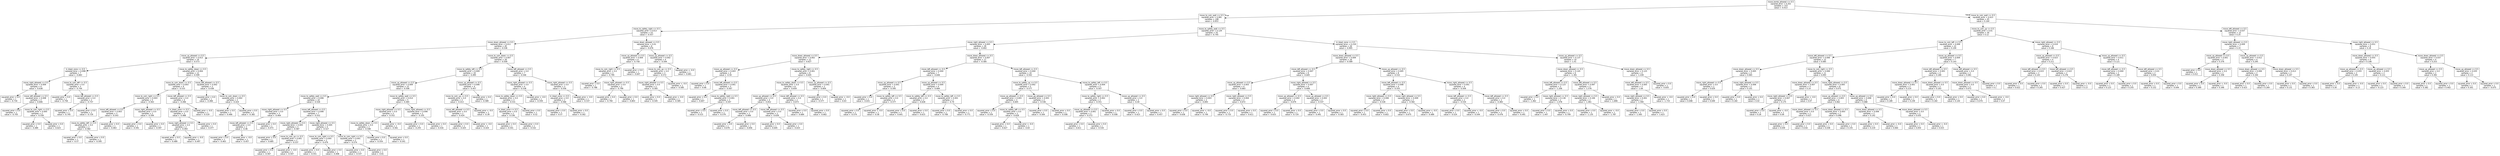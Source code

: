 digraph Tree {
node [shape=box, fontname="helvetica"] ;
edge [fontname="helvetica"] ;
0 [label="move_bomb_allowed <= 0.5\nsquared_error = 0.202\nsamples = 153\nvalue = -0.413"] ;
1 [label="move_to_coin_wait <= 0.5\nsquared_error = 0.081\nsamples = 108\nvalue = -0.653"] ;
0 -> 1 [labeldistance=2.5, labelangle=45, headlabel="True"] ;
2 [label="move_to_safety_right <= 0.5\nsquared_error = 0.013\nsamples = 53\nvalue = -0.557"] ;
1 -> 2 ;
3 [label="move_down_allowed <= 0.5\nsquared_error = 0.011\nsamples = 45\nvalue = -0.536"] ;
2 -> 3 ;
4 [label="move_up_allowed <= 0.5\nsquared_error = 0.013\nsamples = 19\nvalue = -0.573"] ;
3 -> 4 ;
5 [label="in_blast_zone <= 0.5\nsquared_error = 0.008\nsamples = 7\nvalue = -0.683"] ;
4 -> 5 ;
6 [label="move_right_allowed <= 0.5\nsquared_error = 0.009\nsamples = 4\nvalue = -0.638"] ;
5 -> 6 ;
7 [label="squared_error = 0.0\nsamples = 1\nvalue = -0.734"] ;
6 -> 7 ;
8 [label="move_left_allowed <= 0.5\nsquared_error = 0.008\nsamples = 3\nvalue = -0.606"] ;
6 -> 8 ;
9 [label="squared_error = 0.0\nsamples = 1\nvalue = -0.705"] ;
8 -> 9 ;
10 [label="move_to_coin_right <= 0.5\nsquared_error = 0.005\nsamples = 2\nvalue = -0.556"] ;
8 -> 10 ;
11 [label="squared_error = 0.0\nsamples = 1\nvalue = -0.489"] ;
10 -> 11 ;
12 [label="squared_error = 0.0\nsamples = 1\nvalue = -0.623"] ;
10 -> 12 ;
13 [label="move_to_coin_left <= 0.5\nsquared_error = 0.0\nsamples = 3\nvalue = -0.744"] ;
5 -> 13 ;
14 [label="squared_error = 0.0\nsamples = 1\nvalue = -0.758"] ;
13 -> 14 ;
15 [label="move_left_allowed <= 0.5\nsquared_error = 0.0\nsamples = 2\nvalue = -0.737"] ;
13 -> 15 ;
16 [label="squared_error = 0.0\nsamples = 1\nvalue = -0.745"] ;
15 -> 16 ;
17 [label="squared_error = 0.0\nsamples = 1\nvalue = -0.729"] ;
15 -> 17 ;
18 [label="move_to_safety_down <= 0.5\nsquared_error = 0.004\nsamples = 12\nvalue = -0.509"] ;
4 -> 18 ;
19 [label="move_to_coin_down <= 0.5\nsquared_error = 0.003\nsamples = 9\nvalue = -0.533"] ;
18 -> 19 ;
20 [label="move_to_coin_right <= 0.5\nsquared_error = 0.003\nsamples = 5\nvalue = -0.563"] ;
19 -> 20 ;
21 [label="move_left_allowed <= 0.5\nsquared_error = 0.003\nsamples = 3\nvalue = -0.543"] ;
20 -> 21 ;
22 [label="move_to_safety_left <= 0.5\nsquared_error = 0.0\nsamples = 2\nvalue = -0.582"] ;
21 -> 22 ;
23 [label="squared_error = 0.0\nsamples = 1\nvalue = -0.57"] ;
22 -> 23 ;
24 [label="squared_error = 0.0\nsamples = 1\nvalue = -0.595"] ;
22 -> 24 ;
25 [label="squared_error = 0.0\nsamples = 1\nvalue = -0.463"] ;
21 -> 25 ;
26 [label="move_right_allowed <= 0.5\nsquared_error = 0.0\nsamples = 2\nvalue = -0.594"] ;
20 -> 26 ;
27 [label="squared_error = 0.0\nsamples = 1\nvalue = -0.591"] ;
26 -> 27 ;
28 [label="squared_error = 0.0\nsamples = 1\nvalue = -0.597"] ;
26 -> 28 ;
29 [label="move_left_allowed <= 0.5\nsquared_error = 0.0\nsamples = 4\nvalue = -0.496"] ;
19 -> 29 ;
30 [label="in_blast_zone <= 0.5\nsquared_error = 0.0\nsamples = 3\nvalue = -0.488"] ;
29 -> 30 ;
31 [label="move_right_allowed <= 0.5\nsquared_error = 0.0\nsamples = 2\nvalue = -0.493"] ;
30 -> 31 ;
32 [label="squared_error = 0.0\nsamples = 1\nvalue = -0.489"] ;
31 -> 32 ;
33 [label="squared_error = -0.0\nsamples = 1\nvalue = -0.497"] ;
31 -> 33 ;
34 [label="squared_error = 0.0\nsamples = 1\nvalue = -0.477"] ;
30 -> 34 ;
35 [label="squared_error = -0.0\nsamples = 1\nvalue = -0.519"] ;
29 -> 35 ;
36 [label="move_left_allowed <= 0.5\nsquared_error = 0.002\nsamples = 3\nvalue = -0.438"] ;
18 -> 36 ;
37 [label="squared_error = 0.0\nsamples = 1\nvalue = -0.466"] ;
36 -> 37 ;
38 [label="move_to_coin_down <= 0.5\nsquared_error = 0.002\nsamples = 2\nvalue = -0.424"] ;
36 -> 38 ;
39 [label="squared_error = 0.0\nsamples = 1\nvalue = -0.466"] ;
38 -> 39 ;
40 [label="squared_error = 0.0\nsamples = 1\nvalue = -0.382"] ;
38 -> 40 ;
41 [label="move_to_coin_down <= 0.5\nsquared_error = 0.007\nsamples = 26\nvalue = -0.509"] ;
3 -> 41 ;
42 [label="move_to_safety_left <= 0.5\nsquared_error = 0.009\nsamples = 19\nvalue = -0.495"] ;
41 -> 42 ;
43 [label="move_up_allowed <= 0.5\nsquared_error = 0.009\nsamples = 15\nvalue = -0.506"] ;
42 -> 43 ;
44 [label="move_to_safety_wait <= 0.5\nsquared_error = 0.006\nsamples = 10\nvalue = -0.526"] ;
43 -> 44 ;
45 [label="move_right_allowed <= 0.5\nsquared_error = 0.0\nsamples = 3\nvalue = -0.464"] ;
44 -> 45 ;
46 [label="move_left_allowed <= 0.5\nsquared_error = 0.0\nsamples = 2\nvalue = -0.46"] ;
45 -> 46 ;
47 [label="squared_error = 0.0\nsamples = 1\nvalue = -0.463"] ;
46 -> 47 ;
48 [label="squared_error = -0.0\nsamples = 1\nvalue = -0.457"] ;
46 -> 48 ;
49 [label="squared_error = 0.0\nsamples = 1\nvalue = -0.473"] ;
45 -> 49 ;
50 [label="move_left_allowed <= 0.5\nsquared_error = 0.006\nsamples = 7\nvalue = -0.552"] ;
44 -> 50 ;
51 [label="move_right_allowed <= 0.5\nsquared_error = 0.005\nsamples = 3\nvalue = -0.587"] ;
50 -> 51 ;
52 [label="squared_error = 0.0\nsamples = 1\nvalue = -0.685"] ;
51 -> 52 ;
53 [label="move_to_coin_up <= 0.5\nsquared_error = 0.001\nsamples = 2\nvalue = -0.537"] ;
51 -> 53 ;
54 [label="squared_error = 0.0\nsamples = 1\nvalue = -0.567"] ;
53 -> 54 ;
55 [label="squared_error = -0.0\nsamples = 1\nvalue = -0.507"] ;
53 -> 55 ;
56 [label="move_right_allowed <= 0.5\nsquared_error = 0.005\nsamples = 4\nvalue = -0.527"] ;
50 -> 56 ;
57 [label="move_to_coin_right <= 0.5\nsquared_error = 0.005\nsamples = 2\nvalue = -0.479"] ;
56 -> 57 ;
58 [label="squared_error = 0.0\nsamples = 1\nvalue = -0.551"] ;
57 -> 58 ;
59 [label="squared_error = 0.0\nsamples = 1\nvalue = -0.408"] ;
57 -> 59 ;
60 [label="move_to_coin_right <= 0.5\nsquared_error = 0.001\nsamples = 2\nvalue = -0.574"] ;
56 -> 60 ;
61 [label="squared_error = 0.0\nsamples = 1\nvalue = -0.537"] ;
60 -> 61 ;
62 [label="squared_error = 0.0\nsamples = 1\nvalue = -0.61"] ;
60 -> 62 ;
63 [label="move_to_safety_wait <= 0.5\nsquared_error = 0.014\nsamples = 5\nvalue = -0.465"] ;
43 -> 63 ;
64 [label="move_right_allowed <= 0.5\nsquared_error = 0.0\nsamples = 3\nvalue = -0.552"] ;
63 -> 64 ;
65 [label="move_to_safety_down <= 0.5\nsquared_error = 0.0\nsamples = 2\nvalue = -0.548"] ;
64 -> 65 ;
66 [label="squared_error = 0.0\nsamples = 1\nvalue = -0.554"] ;
65 -> 66 ;
67 [label="squared_error = 0.0\nsamples = 1\nvalue = -0.541"] ;
65 -> 67 ;
68 [label="squared_error = -0.0\nsamples = 1\nvalue = -0.561"] ;
64 -> 68 ;
69 [label="move_right_allowed <= 0.5\nsquared_error = 0.006\nsamples = 2\nvalue = -0.335"] ;
63 -> 69 ;
70 [label="squared_error = 0.0\nsamples = 1\nvalue = -0.255"] ;
69 -> 70 ;
71 [label="squared_error = 0.0\nsamples = 1\nvalue = -0.416"] ;
69 -> 71 ;
72 [label="move_up_allowed <= 0.5\nsquared_error = 0.006\nsamples = 4\nvalue = -0.457"] ;
42 -> 72 ;
73 [label="move_to_coin_up <= 0.5\nsquared_error = 0.0\nsamples = 3\nvalue = -0.413"] ;
72 -> 73 ;
74 [label="move_left_allowed <= 0.5\nsquared_error = 0.0\nsamples = 2\nvalue = -0.424"] ;
73 -> 74 ;
75 [label="squared_error = 0.0\nsamples = 1\nvalue = -0.425"] ;
74 -> 75 ;
76 [label="squared_error = -0.0\nsamples = 1\nvalue = -0.424"] ;
74 -> 76 ;
77 [label="squared_error = -0.0\nsamples = 1\nvalue = -0.39"] ;
73 -> 77 ;
78 [label="squared_error = 0.0\nsamples = 1\nvalue = -0.589"] ;
72 -> 78 ;
79 [label="move_left_allowed <= 0.5\nsquared_error = 0.0\nsamples = 7\nvalue = -0.546"] ;
41 -> 79 ;
80 [label="move_right_allowed <= 0.5\nsquared_error = 0.0\nsamples = 4\nvalue = -0.538"] ;
79 -> 80 ;
81 [label="move_to_safety_down <= 0.5\nsquared_error = 0.0\nsamples = 3\nvalue = -0.531"] ;
80 -> 81 ;
82 [label="in_blast_zone <= 0.5\nsquared_error = 0.0\nsamples = 2\nvalue = -0.536"] ;
81 -> 82 ;
83 [label="squared_error = 0.0\nsamples = 1\nvalue = -0.541"] ;
82 -> 83 ;
84 [label="squared_error = 0.0\nsamples = 1\nvalue = -0.532"] ;
82 -> 84 ;
85 [label="squared_error = 0.0\nsamples = 1\nvalue = -0.52"] ;
81 -> 85 ;
86 [label="squared_error = -0.0\nsamples = 1\nvalue = -0.559"] ;
80 -> 86 ;
87 [label="move_right_allowed <= 0.5\nsquared_error = 0.0\nsamples = 3\nvalue = -0.556"] ;
79 -> 87 ;
88 [label="in_blast_zone <= 0.5\nsquared_error = 0.0\nsamples = 2\nvalue = -0.566"] ;
87 -> 88 ;
89 [label="squared_error = 0.0\nsamples = 1\nvalue = -0.57"] ;
88 -> 89 ;
90 [label="squared_error = 0.0\nsamples = 1\nvalue = -0.562"] ;
88 -> 90 ;
91 [label="squared_error = -0.0\nsamples = 1\nvalue = -0.537"] ;
87 -> 91 ;
92 [label="move_down_allowed <= 0.5\nsquared_error = 0.01\nsamples = 8\nvalue = -0.676"] ;
2 -> 92 ;
93 [label="move_up_allowed <= 0.5\nsquared_error = 0.004\nsamples = 4\nvalue = -0.758"] ;
92 -> 93 ;
94 [label="move_to_coin_right <= 0.5\nsquared_error = 0.0\nsamples = 3\nvalue = -0.795"] ;
93 -> 94 ;
95 [label="squared_error = 0.0\nsamples = 1\nvalue = -0.788"] ;
94 -> 95 ;
96 [label="move_right_allowed <= 0.5\nsquared_error = 0.0\nsamples = 2\nvalue = -0.799"] ;
94 -> 96 ;
97 [label="squared_error = 0.0\nsamples = 1\nvalue = -0.794"] ;
96 -> 97 ;
98 [label="squared_error = 0.0\nsamples = 1\nvalue = -0.803"] ;
96 -> 98 ;
99 [label="squared_error = 0.0\nsamples = 1\nvalue = -0.647"] ;
93 -> 99 ;
100 [label="move_up_allowed <= 0.5\nsquared_error = 0.002\nsamples = 4\nvalue = -0.594"] ;
92 -> 100 ;
101 [label="move_to_coin_up <= 0.5\nsquared_error = 0.0\nsamples = 3\nvalue = -0.572"] ;
100 -> 101 ;
102 [label="move_right_allowed <= 0.5\nsquared_error = 0.0\nsamples = 2\nvalue = -0.565"] ;
101 -> 102 ;
103 [label="squared_error = 0.0\nsamples = 1\nvalue = -0.545"] ;
102 -> 103 ;
104 [label="squared_error = -0.0\nsamples = 1\nvalue = -0.585"] ;
102 -> 104 ;
105 [label="squared_error = -0.0\nsamples = 1\nvalue = -0.585"] ;
101 -> 105 ;
106 [label="squared_error = -0.0\nsamples = 1\nvalue = -0.661"] ;
100 -> 106 ;
107 [label="move_to_safety_wait <= 0.5\nsquared_error = 0.129\nsamples = 55\nvalue = -0.745"] ;
1 -> 107 ;
108 [label="move_right_allowed <= 0.5\nsquared_error = 0.005\nsamples = 29\nvalue = -0.602"] ;
107 -> 108 ;
109 [label="move_down_allowed <= 0.5\nsquared_error = 0.002\nsamples = 12\nvalue = -0.627"] ;
108 -> 109 ;
110 [label="move_up_allowed <= 0.5\nsquared_error = 0.003\nsamples = 4\nvalue = -0.59"] ;
109 -> 110 ;
111 [label="squared_error = 0.0\nsamples = 1\nvalue = -0.66"] ;
110 -> 111 ;
112 [label="move_left_allowed <= 0.5\nsquared_error = 0.001\nsamples = 3\nvalue = -0.567"] ;
110 -> 112 ;
113 [label="squared_error = 0.0\nsamples = 1\nvalue = -0.607"] ;
112 -> 113 ;
114 [label="move_to_safety_right <= 0.5\nsquared_error = 0.001\nsamples = 2\nvalue = -0.547"] ;
112 -> 114 ;
115 [label="squared_error = 0.0\nsamples = 1\nvalue = -0.515"] ;
114 -> 115 ;
116 [label="squared_error = 0.0\nsamples = 1\nvalue = -0.579"] ;
114 -> 116 ;
117 [label="move_to_safety_right <= 0.5\nsquared_error = 0.001\nsamples = 8\nvalue = -0.645"] ;
109 -> 117 ;
118 [label="move_to_safety_down <= 0.5\nsquared_error = 0.0\nsamples = 6\nvalue = -0.659"] ;
117 -> 118 ;
119 [label="move_up_allowed <= 0.5\nsquared_error = 0.0\nsamples = 4\nvalue = -0.652"] ;
118 -> 119 ;
120 [label="move_left_allowed <= 0.5\nsquared_error = 0.0\nsamples = 2\nvalue = -0.666"] ;
119 -> 120 ;
121 [label="squared_error = 0.0\nsamples = 1\nvalue = -0.676"] ;
120 -> 121 ;
122 [label="squared_error = 0.0\nsamples = 1\nvalue = -0.656"] ;
120 -> 122 ;
123 [label="move_left_allowed <= 0.5\nsquared_error = 0.0\nsamples = 2\nvalue = -0.639"] ;
119 -> 123 ;
124 [label="squared_error = 0.0\nsamples = 1\nvalue = -0.645"] ;
123 -> 124 ;
125 [label="squared_error = 0.0\nsamples = 1\nvalue = -0.633"] ;
123 -> 125 ;
126 [label="move_left_allowed <= 0.5\nsquared_error = 0.0\nsamples = 2\nvalue = -0.673"] ;
118 -> 126 ;
127 [label="squared_error = 0.0\nsamples = 1\nvalue = -0.684"] ;
126 -> 127 ;
128 [label="squared_error = 0.0\nsamples = 1\nvalue = -0.662"] ;
126 -> 128 ;
129 [label="move_up_allowed <= 0.5\nsquared_error = 0.001\nsamples = 2\nvalue = -0.604"] ;
117 -> 129 ;
130 [label="squared_error = 0.0\nsamples = 1\nvalue = -0.577"] ;
129 -> 130 ;
131 [label="squared_error = -0.0\nsamples = 1\nvalue = -0.63"] ;
129 -> 131 ;
132 [label="move_down_allowed <= 0.5\nsquared_error = 0.007\nsamples = 17\nvalue = -0.585"] ;
108 -> 132 ;
133 [label="move_left_allowed <= 0.5\nsquared_error = 0.004\nsamples = 7\nvalue = -0.646"] ;
132 -> 133 ;
134 [label="move_up_allowed <= 0.5\nsquared_error = 0.001\nsamples = 3\nvalue = -0.595"] ;
133 -> 134 ;
135 [label="squared_error = 0.0\nsamples = 1\nvalue = -0.631"] ;
134 -> 135 ;
136 [label="move_to_safety_left <= 0.5\nsquared_error = 0.0\nsamples = 2\nvalue = -0.577"] ;
134 -> 136 ;
137 [label="squared_error = 0.0\nsamples = 1\nvalue = -0.574"] ;
136 -> 137 ;
138 [label="squared_error = -0.0\nsamples = 1\nvalue = -0.58"] ;
136 -> 138 ;
139 [label="move_up_allowed <= 0.5\nsquared_error = 0.004\nsamples = 4\nvalue = -0.684"] ;
133 -> 139 ;
140 [label="move_to_safety_left <= 0.5\nsquared_error = 0.0\nsamples = 2\nvalue = -0.628"] ;
139 -> 140 ;
141 [label="squared_error = 0.0\nsamples = 1\nvalue = -0.641"] ;
140 -> 141 ;
142 [label="squared_error = 0.0\nsamples = 1\nvalue = -0.615"] ;
140 -> 142 ;
143 [label="move_to_safety_left <= 0.5\nsquared_error = 0.001\nsamples = 2\nvalue = -0.74"] ;
139 -> 143 ;
144 [label="squared_error = 0.0\nsamples = 1\nvalue = -0.708"] ;
143 -> 144 ;
145 [label="squared_error = 0.0\nsamples = 1\nvalue = -0.771"] ;
143 -> 145 ;
146 [label="move_left_allowed <= 0.5\nsquared_error = 0.004\nsamples = 10\nvalue = -0.542"] ;
132 -> 146 ;
147 [label="move_to_safety_up <= 0.5\nsquared_error = 0.002\nsamples = 5\nvalue = -0.577"] ;
146 -> 147 ;
148 [label="move_up_allowed <= 0.5\nsquared_error = 0.001\nsamples = 3\nvalue = -0.605"] ;
147 -> 148 ;
149 [label="squared_error = 0.0\nsamples = 1\nvalue = -0.559"] ;
148 -> 149 ;
150 [label="move_to_safety_left <= 0.5\nsquared_error = 0.0\nsamples = 2\nvalue = -0.628"] ;
148 -> 150 ;
151 [label="squared_error = 0.0\nsamples = 1\nvalue = -0.627"] ;
150 -> 151 ;
152 [label="squared_error = -0.0\nsamples = 1\nvalue = -0.63"] ;
150 -> 152 ;
153 [label="move_up_allowed <= 0.5\nsquared_error = 0.001\nsamples = 2\nvalue = -0.536"] ;
147 -> 153 ;
154 [label="squared_error = 0.0\nsamples = 1\nvalue = -0.564"] ;
153 -> 154 ;
155 [label="squared_error = 0.0\nsamples = 1\nvalue = -0.508"] ;
153 -> 155 ;
156 [label="move_to_safety_left <= 0.5\nsquared_error = 0.004\nsamples = 5\nvalue = -0.507"] ;
146 -> 156 ;
157 [label="move_to_safety_right <= 0.5\nsquared_error = 0.002\nsamples = 3\nvalue = -0.551"] ;
156 -> 157 ;
158 [label="move_up_allowed <= 0.5\nsquared_error = 0.001\nsamples = 2\nvalue = -0.572"] ;
157 -> 158 ;
159 [label="squared_error = 0.0\nsamples = 1\nvalue = -0.611"] ;
158 -> 159 ;
160 [label="squared_error = 0.0\nsamples = 1\nvalue = -0.534"] ;
158 -> 160 ;
161 [label="squared_error = 0.0\nsamples = 1\nvalue = -0.508"] ;
157 -> 161 ;
162 [label="move_up_allowed <= 0.5\nsquared_error = 0.0\nsamples = 2\nvalue = -0.44"] ;
156 -> 162 ;
163 [label="squared_error = 0.0\nsamples = 1\nvalue = -0.423"] ;
162 -> 163 ;
164 [label="squared_error = 0.0\nsamples = 1\nvalue = -0.457"] ;
162 -> 164 ;
165 [label="in_blast_zone <= 0.5\nsquared_error = 0.218\nsamples = 26\nvalue = -0.905"] ;
107 -> 165 ;
166 [label="move_down_allowed <= 0.5\nsquared_error = 0.009\nsamples = 16\nvalue = -0.589"] ;
165 -> 166 ;
167 [label="move_left_allowed <= 0.5\nsquared_error = 0.007\nsamples = 8\nvalue = -0.645"] ;
166 -> 167 ;
168 [label="move_up_allowed <= 0.5\nsquared_error = 0.003\nsamples = 4\nvalue = -0.683"] ;
167 -> 168 ;
169 [label="move_right_allowed <= 0.5\nsquared_error = 0.003\nsamples = 2\nvalue = -0.693"] ;
168 -> 169 ;
170 [label="squared_error = 0.0\nsamples = 1\nvalue = -0.638"] ;
169 -> 170 ;
171 [label="squared_error = -0.0\nsamples = 1\nvalue = -0.749"] ;
169 -> 171 ;
172 [label="move_right_allowed <= 0.5\nsquared_error = 0.004\nsamples = 2\nvalue = -0.672"] ;
168 -> 172 ;
173 [label="squared_error = 0.0\nsamples = 1\nvalue = -0.733"] ;
172 -> 173 ;
174 [label="squared_error = 0.0\nsamples = 1\nvalue = -0.611"] ;
172 -> 174 ;
175 [label="move_right_allowed <= 0.5\nsquared_error = 0.007\nsamples = 4\nvalue = -0.608"] ;
167 -> 175 ;
176 [label="move_up_allowed <= 0.5\nsquared_error = 0.002\nsamples = 2\nvalue = -0.679"] ;
175 -> 176 ;
177 [label="squared_error = 0.0\nsamples = 1\nvalue = -0.633"] ;
176 -> 177 ;
178 [label="squared_error = 0.0\nsamples = 1\nvalue = -0.724"] ;
176 -> 178 ;
179 [label="move_up_allowed <= 0.5\nsquared_error = 0.002\nsamples = 2\nvalue = -0.537"] ;
175 -> 179 ;
180 [label="squared_error = 0.0\nsamples = 1\nvalue = -0.491"] ;
179 -> 180 ;
181 [label="squared_error = 0.0\nsamples = 1\nvalue = -0.583"] ;
179 -> 181 ;
182 [label="move_up_allowed <= 0.5\nsquared_error = 0.005\nsamples = 8\nvalue = -0.532"] ;
166 -> 182 ;
183 [label="move_left_allowed <= 0.5\nsquared_error = 0.008\nsamples = 4\nvalue = -0.555"] ;
182 -> 183 ;
184 [label="move_right_allowed <= 0.5\nsquared_error = 0.006\nsamples = 2\nvalue = -0.528"] ;
183 -> 184 ;
185 [label="squared_error = 0.0\nsamples = 1\nvalue = -0.453"] ;
184 -> 185 ;
186 [label="squared_error = 0.0\nsamples = 1\nvalue = -0.602"] ;
184 -> 186 ;
187 [label="move_right_allowed <= 0.5\nsquared_error = 0.009\nsamples = 2\nvalue = -0.582"] ;
183 -> 187 ;
188 [label="squared_error = 0.0\nsamples = 1\nvalue = -0.675"] ;
187 -> 188 ;
189 [label="squared_error = -0.0\nsamples = 1\nvalue = -0.489"] ;
187 -> 189 ;
190 [label="move_right_allowed <= 0.5\nsquared_error = 0.001\nsamples = 4\nvalue = -0.509"] ;
182 -> 190 ;
191 [label="move_left_allowed <= 0.5\nsquared_error = 0.0\nsamples = 2\nvalue = -0.534"] ;
190 -> 191 ;
192 [label="squared_error = 0.0\nsamples = 1\nvalue = -0.524"] ;
191 -> 192 ;
193 [label="squared_error = -0.0\nsamples = 1\nvalue = -0.544"] ;
191 -> 193 ;
194 [label="move_left_allowed <= 0.5\nsquared_error = 0.0\nsamples = 2\nvalue = -0.483"] ;
190 -> 194 ;
195 [label="squared_error = 0.0\nsamples = 1\nvalue = -0.476"] ;
194 -> 195 ;
196 [label="squared_error = 0.0\nsamples = 1\nvalue = -0.491"] ;
194 -> 196 ;
197 [label="move_up_allowed <= 0.5\nsquared_error = 0.137\nsamples = 10\nvalue = -1.41"] ;
165 -> 197 ;
198 [label="move_down_allowed <= 0.5\nsquared_error = 0.145\nsamples = 6\nvalue = -1.391"] ;
197 -> 198 ;
199 [label="move_left_allowed <= 0.5\nsquared_error = 0.123\nsamples = 3\nvalue = -1.206"] ;
198 -> 199 ;
200 [label="squared_error = 0.0\nsamples = 1\nvalue = -1.462"] ;
199 -> 200 ;
201 [label="move_right_allowed <= 0.5\nsquared_error = 0.136\nsamples = 2\nvalue = -1.078"] ;
199 -> 201 ;
202 [label="squared_error = 0.0\nsamples = 1\nvalue = -1.447"] ;
201 -> 202 ;
203 [label="squared_error = 0.0\nsamples = 1\nvalue = -0.709"] ;
201 -> 203 ;
204 [label="move_left_allowed <= 0.5\nsquared_error = 0.097\nsamples = 3\nvalue = -1.576"] ;
198 -> 204 ;
205 [label="move_right_allowed <= 0.5\nsquared_error = 0.106\nsamples = 2\nvalue = -1.461"] ;
204 -> 205 ;
206 [label="squared_error = 0.0\nsamples = 1\nvalue = -1.135"] ;
205 -> 206 ;
207 [label="squared_error = -0.0\nsamples = 1\nvalue = -1.787"] ;
205 -> 207 ;
208 [label="squared_error = 0.0\nsamples = 1\nvalue = -1.806"] ;
204 -> 208 ;
209 [label="move_down_allowed <= 0.5\nsquared_error = 0.125\nsamples = 4\nvalue = -1.439"] ;
197 -> 209 ;
210 [label="move_left_allowed <= 0.5\nsquared_error = 0.005\nsamples = 3\nvalue = -1.64"] ;
209 -> 210 ;
211 [label="move_right_allowed <= 0.5\nsquared_error = 0.001\nsamples = 2\nvalue = -1.594"] ;
210 -> 211 ;
212 [label="squared_error = 0.0\nsamples = 1\nvalue = -1.565"] ;
211 -> 212 ;
213 [label="squared_error = 0.0\nsamples = 1\nvalue = -1.623"] ;
211 -> 213 ;
214 [label="squared_error = -0.0\nsamples = 1\nvalue = -1.733"] ;
210 -> 214 ;
215 [label="squared_error = 0.0\nsamples = 1\nvalue = -0.835"] ;
209 -> 215 ;
216 [label="move_to_coin_wait <= 0.5\nsquared_error = 0.023\nsamples = 45\nvalue = 0.164"] ;
0 -> 216 [labeldistance=2.5, labelangle=-45, headlabel="False"] ;
217 [label="move_to_coin_up <= 0.5\nsquared_error = 0.01\nsamples = 30\nvalue = 0.12"] ;
216 -> 217 ;
218 [label="move_to_coin_left <= 0.5\nsquared_error = 0.006\nsamples = 22\nvalue = 0.104"] ;
217 -> 218 ;
219 [label="move_left_allowed <= 0.5\nsquared_error = 0.006\nsamples = 15\nvalue = 0.085"] ;
218 -> 219 ;
220 [label="move_down_allowed <= 0.5\nsquared_error = 0.005\nsamples = 4\nvalue = 0.065"] ;
219 -> 220 ;
221 [label="move_right_allowed <= 0.5\nsquared_error = 0.0\nsamples = 2\nvalue = 0.029"] ;
220 -> 221 ;
222 [label="squared_error = 0.0\nsamples = 1\nvalue = 0.008"] ;
221 -> 222 ;
223 [label="squared_error = 0.0\nsamples = 1\nvalue = 0.049"] ;
221 -> 223 ;
224 [label="move_right_allowed <= 0.5\nsquared_error = 0.006\nsamples = 2\nvalue = 0.101"] ;
220 -> 224 ;
225 [label="squared_error = 0.0\nsamples = 1\nvalue = 0.182"] ;
224 -> 225 ;
226 [label="squared_error = 0.0\nsamples = 1\nvalue = 0.02"] ;
224 -> 226 ;
227 [label="move_to_coin_right <= 0.5\nsquared_error = 0.006\nsamples = 11\nvalue = 0.093"] ;
219 -> 227 ;
228 [label="move_down_allowed <= 0.5\nsquared_error = 0.007\nsamples = 3\nvalue = 0.14"] ;
227 -> 228 ;
229 [label="move_right_allowed <= 0.5\nsquared_error = 0.007\nsamples = 2\nvalue = 0.175"] ;
228 -> 229 ;
230 [label="squared_error = 0.0\nsamples = 1\nvalue = 0.26"] ;
229 -> 230 ;
231 [label="squared_error = -0.0\nsamples = 1\nvalue = 0.09"] ;
229 -> 231 ;
232 [label="squared_error = -0.0\nsamples = 1\nvalue = 0.07"] ;
228 -> 232 ;
233 [label="move_right_allowed <= 0.5\nsquared_error = 0.005\nsamples = 8\nvalue = 0.075"] ;
227 -> 233 ;
234 [label="move_up_allowed <= 0.5\nsquared_error = 0.003\nsamples = 4\nvalue = 0.062"] ;
233 -> 234 ;
235 [label="move_down_allowed <= 0.5\nsquared_error = 0.0\nsamples = 2\nvalue = 0.027"] ;
234 -> 235 ;
236 [label="squared_error = 0.0\nsamples = 1\nvalue = 0.039"] ;
235 -> 236 ;
237 [label="squared_error = 0.0\nsamples = 1\nvalue = 0.016"] ;
235 -> 237 ;
238 [label="move_down_allowed <= 0.5\nsquared_error = 0.003\nsamples = 2\nvalue = 0.096"] ;
234 -> 238 ;
239 [label="squared_error = 0.0\nsamples = 1\nvalue = 0.038"] ;
238 -> 239 ;
240 [label="squared_error = 0.0\nsamples = 1\nvalue = 0.155"] ;
238 -> 240 ;
241 [label="move_up_allowed <= 0.5\nsquared_error = 0.006\nsamples = 4\nvalue = 0.088"] ;
233 -> 241 ;
242 [label="move_down_allowed <= 0.5\nsquared_error = 0.006\nsamples = 2\nvalue = 0.142"] ;
241 -> 242 ;
243 [label="squared_error = 0.0\nsamples = 1\nvalue = 0.219"] ;
242 -> 243 ;
244 [label="squared_error = -0.0\nsamples = 1\nvalue = 0.064"] ;
242 -> 244 ;
245 [label="move_down_allowed <= 0.5\nsquared_error = 0.0\nsamples = 2\nvalue = 0.035"] ;
241 -> 245 ;
246 [label="squared_error = 0.0\nsamples = 1\nvalue = 0.054"] ;
245 -> 246 ;
247 [label="squared_error = -0.0\nsamples = 1\nvalue = 0.015"] ;
245 -> 247 ;
248 [label="move_up_allowed <= 0.5\nsquared_error = 0.004\nsamples = 7\nvalue = 0.143"] ;
218 -> 248 ;
249 [label="move_left_allowed <= 0.5\nsquared_error = 0.001\nsamples = 4\nvalue = 0.189"] ;
248 -> 249 ;
250 [label="move_down_allowed <= 0.5\nsquared_error = 0.001\nsamples = 2\nvalue = 0.214"] ;
249 -> 250 ;
251 [label="squared_error = 0.0\nsamples = 1\nvalue = 0.189"] ;
250 -> 251 ;
252 [label="squared_error = 0.0\nsamples = 1\nvalue = 0.239"] ;
250 -> 252 ;
253 [label="move_down_allowed <= 0.5\nsquared_error = 0.0\nsamples = 2\nvalue = 0.163"] ;
249 -> 253 ;
254 [label="squared_error = 0.0\nsamples = 1\nvalue = 0.182"] ;
253 -> 254 ;
255 [label="squared_error = 0.0\nsamples = 1\nvalue = 0.144"] ;
253 -> 255 ;
256 [label="move_left_allowed <= 0.5\nsquared_error = 0.0\nsamples = 3\nvalue = 0.081"] ;
248 -> 256 ;
257 [label="move_down_allowed <= 0.5\nsquared_error = 0.0\nsamples = 2\nvalue = 0.072"] ;
256 -> 257 ;
258 [label="squared_error = 0.0\nsamples = 1\nvalue = 0.074"] ;
257 -> 258 ;
259 [label="squared_error = -0.0\nsamples = 1\nvalue = 0.07"] ;
257 -> 259 ;
260 [label="squared_error = 0.0\nsamples = 1\nvalue = 0.1"] ;
256 -> 260 ;
261 [label="move_right_allowed <= 0.5\nsquared_error = 0.019\nsamples = 8\nvalue = 0.166"] ;
217 -> 261 ;
262 [label="move_up_allowed <= 0.5\nsquared_error = 0.023\nsamples = 4\nvalue = 0.211"] ;
261 -> 262 ;
263 [label="move_left_allowed <= 0.5\nsquared_error = 0.015\nsamples = 2\nvalue = 0.143"] ;
262 -> 263 ;
264 [label="squared_error = 0.0\nsamples = 1\nvalue = 0.022"] ;
263 -> 264 ;
265 [label="squared_error = 0.0\nsamples = 1\nvalue = 0.265"] ;
263 -> 265 ;
266 [label="move_left_allowed <= 0.5\nsquared_error = 0.022\nsamples = 2\nvalue = 0.278"] ;
262 -> 266 ;
267 [label="squared_error = 0.0\nsamples = 1\nvalue = 0.427"] ;
266 -> 267 ;
268 [label="squared_error = -0.0\nsamples = 1\nvalue = 0.13"] ;
266 -> 268 ;
269 [label="move_up_allowed <= 0.5\nsquared_error = 0.011\nsamples = 4\nvalue = 0.121"] ;
261 -> 269 ;
270 [label="move_left_allowed <= 0.5\nsquared_error = 0.004\nsamples = 2\nvalue = 0.189"] ;
269 -> 270 ;
271 [label="squared_error = 0.0\nsamples = 1\nvalue = 0.123"] ;
270 -> 271 ;
272 [label="squared_error = 0.0\nsamples = 1\nvalue = 0.255"] ;
270 -> 272 ;
273 [label="move_left_allowed <= 0.5\nsquared_error = 0.01\nsamples = 2\nvalue = 0.054"] ;
269 -> 273 ;
274 [label="squared_error = 0.0\nsamples = 1\nvalue = 0.152"] ;
273 -> 274 ;
275 [label="squared_error = 0.0\nsamples = 1\nvalue = -0.044"] ;
273 -> 275 ;
276 [label="move_left_allowed <= 0.5\nsquared_error = 0.037\nsamples = 15\nvalue = 0.25"] ;
216 -> 276 ;
277 [label="move_right_allowed <= 0.5\nsquared_error = 0.009\nsamples = 7\nvalue = 0.33"] ;
276 -> 277 ;
278 [label="move_up_allowed <= 0.5\nsquared_error = 0.001\nsamples = 3\nvalue = 0.376"] ;
277 -> 278 ;
279 [label="squared_error = 0.0\nsamples = 1\nvalue = 0.412"] ;
278 -> 279 ;
280 [label="move_down_allowed <= 0.5\nsquared_error = 0.0\nsamples = 2\nvalue = 0.358"] ;
278 -> 280 ;
281 [label="squared_error = 0.0\nsamples = 1\nvalue = 0.369"] ;
280 -> 281 ;
282 [label="squared_error = -0.0\nsamples = 1\nvalue = 0.346"] ;
280 -> 282 ;
283 [label="move_up_allowed <= 0.5\nsquared_error = 0.012\nsamples = 4\nvalue = 0.295"] ;
277 -> 283 ;
284 [label="move_down_allowed <= 0.5\nsquared_error = 0.006\nsamples = 2\nvalue = 0.344"] ;
283 -> 284 ;
285 [label="squared_error = 0.0\nsamples = 1\nvalue = 0.423"] ;
284 -> 285 ;
286 [label="squared_error = 0.0\nsamples = 1\nvalue = 0.264"] ;
284 -> 286 ;
287 [label="move_down_allowed <= 0.5\nsquared_error = 0.013\nsamples = 2\nvalue = 0.247"] ;
283 -> 287 ;
288 [label="squared_error = 0.0\nsamples = 1\nvalue = 0.131"] ;
287 -> 288 ;
289 [label="squared_error = 0.0\nsamples = 1\nvalue = 0.363"] ;
287 -> 289 ;
290 [label="move_right_allowed <= 0.5\nsquared_error = 0.051\nsamples = 8\nvalue = 0.18"] ;
276 -> 290 ;
291 [label="move_down_allowed <= 0.5\nsquared_error = 0.055\nsamples = 4\nvalue = 0.108"] ;
290 -> 291 ;
292 [label="move_up_allowed <= 0.5\nsquared_error = 0.055\nsamples = 2\nvalue = 0.105"] ;
291 -> 292 ;
293 [label="squared_error = 0.0\nsamples = 1\nvalue = 0.34"] ;
292 -> 293 ;
294 [label="squared_error = -0.0\nsamples = 1\nvalue = -0.13"] ;
292 -> 294 ;
295 [label="move_up_allowed <= 0.5\nsquared_error = 0.055\nsamples = 2\nvalue = 0.111"] ;
291 -> 295 ;
296 [label="squared_error = 0.0\nsamples = 1\nvalue = -0.123"] ;
295 -> 296 ;
297 [label="squared_error = 0.0\nsamples = 1\nvalue = 0.344"] ;
295 -> 297 ;
298 [label="move_down_allowed <= 0.5\nsquared_error = 0.037\nsamples = 4\nvalue = 0.253"] ;
290 -> 298 ;
299 [label="move_up_allowed <= 0.5\nsquared_error = 0.0\nsamples = 2\nvalue = 0.392"] ;
298 -> 299 ;
300 [label="squared_error = 0.0\nsamples = 1\nvalue = 0.382"] ;
299 -> 300 ;
301 [label="squared_error = 0.0\nsamples = 1\nvalue = 0.402"] ;
299 -> 301 ;
302 [label="move_up_allowed <= 0.5\nsquared_error = 0.035\nsamples = 2\nvalue = 0.113"] ;
298 -> 302 ;
303 [label="squared_error = 0.0\nsamples = 1\nvalue = 0.301"] ;
302 -> 303 ;
304 [label="squared_error = 0.0\nsamples = 1\nvalue = -0.075"] ;
302 -> 304 ;
}